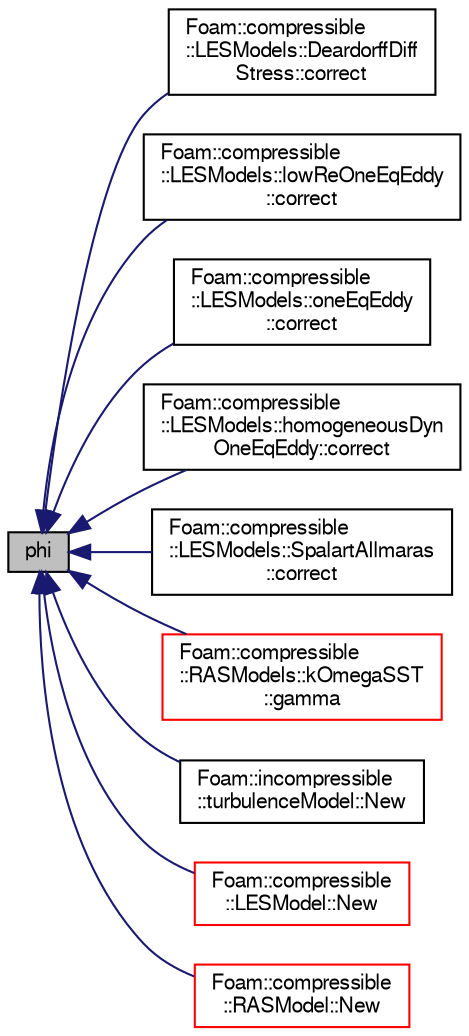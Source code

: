 digraph "phi"
{
  bgcolor="transparent";
  edge [fontname="FreeSans",fontsize="10",labelfontname="FreeSans",labelfontsize="10"];
  node [fontname="FreeSans",fontsize="10",shape=record];
  rankdir="LR";
  Node490 [label="phi",height=0.2,width=0.4,color="black", fillcolor="grey75", style="filled", fontcolor="black"];
  Node490 -> Node491 [dir="back",color="midnightblue",fontsize="10",style="solid",fontname="FreeSans"];
  Node491 [label="Foam::compressible\l::LESModels::DeardorffDiff\lStress::correct",height=0.2,width=0.4,color="black",URL="$a30614.html#a4f67b3ab06ec329ec02fa14d5f15d8f2",tooltip="Correct Eddy-Viscosity and related properties. "];
  Node490 -> Node492 [dir="back",color="midnightblue",fontsize="10",style="solid",fontname="FreeSans"];
  Node492 [label="Foam::compressible\l::LESModels::lowReOneEqEddy\l::correct",height=0.2,width=0.4,color="black",URL="$a30638.html#a4f67b3ab06ec329ec02fa14d5f15d8f2",tooltip="Correct Eddy-Viscosity and related properties. "];
  Node490 -> Node493 [dir="back",color="midnightblue",fontsize="10",style="solid",fontname="FreeSans"];
  Node493 [label="Foam::compressible\l::LESModels::oneEqEddy\l::correct",height=0.2,width=0.4,color="black",URL="$a30642.html#a4f67b3ab06ec329ec02fa14d5f15d8f2",tooltip="Correct Eddy-Viscosity and related properties. "];
  Node490 -> Node494 [dir="back",color="midnightblue",fontsize="10",style="solid",fontname="FreeSans"];
  Node494 [label="Foam::compressible\l::LESModels::homogeneousDyn\lOneEqEddy::correct",height=0.2,width=0.4,color="black",URL="$a30630.html#a4f67b3ab06ec329ec02fa14d5f15d8f2",tooltip="Correct Eddy-Viscosity and related properties. "];
  Node490 -> Node495 [dir="back",color="midnightblue",fontsize="10",style="solid",fontname="FreeSans"];
  Node495 [label="Foam::compressible\l::LESModels::SpalartAllmaras\l::correct",height=0.2,width=0.4,color="black",URL="$a30650.html#a4f67b3ab06ec329ec02fa14d5f15d8f2",tooltip="Correct nuTilda and related properties. "];
  Node490 -> Node496 [dir="back",color="midnightblue",fontsize="10",style="solid",fontname="FreeSans"];
  Node496 [label="Foam::compressible\l::RASModels::kOmegaSST\l::gamma",height=0.2,width=0.4,color="red",URL="$a30738.html#af78889d1b8882a298fc4b7f8c8a2594e"];
  Node490 -> Node499 [dir="back",color="midnightblue",fontsize="10",style="solid",fontname="FreeSans"];
  Node499 [label="Foam::incompressible\l::turbulenceModel::New",height=0.2,width=0.4,color="black",URL="$a31102.html#a687fee6eb02695d6ffc99d918a4389e4",tooltip="Return a reference to the selected turbulence model. "];
  Node490 -> Node500 [dir="back",color="midnightblue",fontsize="10",style="solid",fontname="FreeSans"];
  Node500 [label="Foam::compressible\l::LESModel::New",height=0.2,width=0.4,color="red",URL="$a30634.html#af4e6abb8d2e79b8b3eaca38a096c83d1",tooltip="Return a reference to the selected LES model. "];
  Node490 -> Node502 [dir="back",color="midnightblue",fontsize="10",style="solid",fontname="FreeSans"];
  Node502 [label="Foam::compressible\l::RASModel::New",height=0.2,width=0.4,color="red",URL="$a30758.html#a491e148b3619e34185534185901d5b6b",tooltip="Return a reference to the selected RAS model. "];
}
